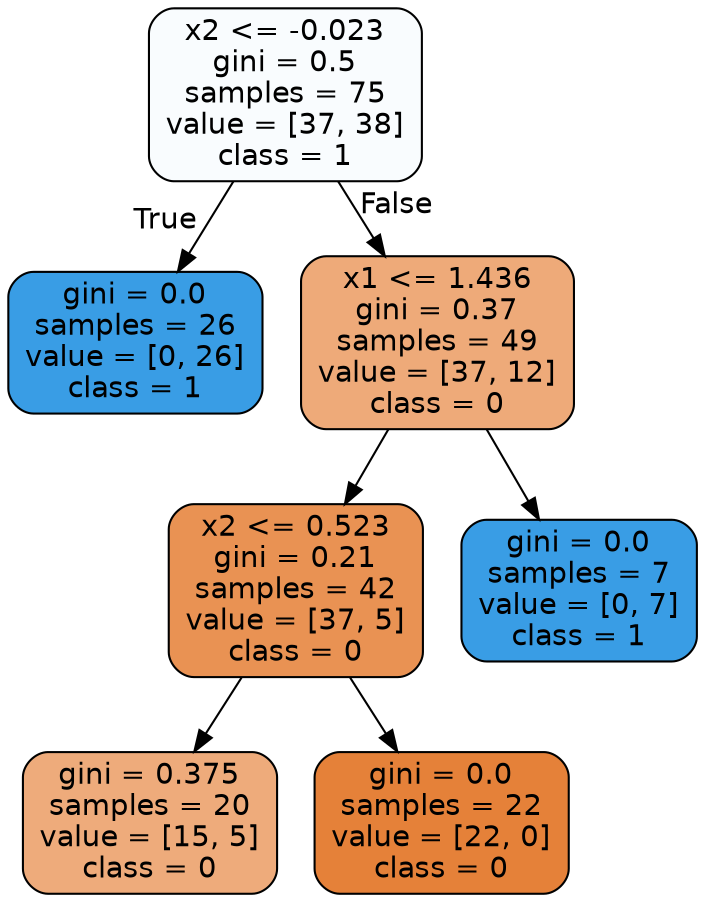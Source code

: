digraph Tree {
node [shape=box, style="filled, rounded", color="black", fontname=helvetica] ;
edge [fontname=helvetica] ;
0 [label="x2 <= -0.023\ngini = 0.5\nsamples = 75\nvalue = [37, 38]\nclass = 1", fillcolor="#399de507"] ;
1 [label="gini = 0.0\nsamples = 26\nvalue = [0, 26]\nclass = 1", fillcolor="#399de5ff"] ;
0 -> 1 [labeldistance=2.5, labelangle=45, headlabel="True"] ;
2 [label="x1 <= 1.436\ngini = 0.37\nsamples = 49\nvalue = [37, 12]\nclass = 0", fillcolor="#e58139ac"] ;
0 -> 2 [labeldistance=2.5, labelangle=-45, headlabel="False"] ;
3 [label="x2 <= 0.523\ngini = 0.21\nsamples = 42\nvalue = [37, 5]\nclass = 0", fillcolor="#e58139dd"] ;
2 -> 3 ;
4 [label="gini = 0.375\nsamples = 20\nvalue = [15, 5]\nclass = 0", fillcolor="#e58139aa"] ;
3 -> 4 ;
5 [label="gini = 0.0\nsamples = 22\nvalue = [22, 0]\nclass = 0", fillcolor="#e58139ff"] ;
3 -> 5 ;
6 [label="gini = 0.0\nsamples = 7\nvalue = [0, 7]\nclass = 1", fillcolor="#399de5ff"] ;
2 -> 6 ;
}